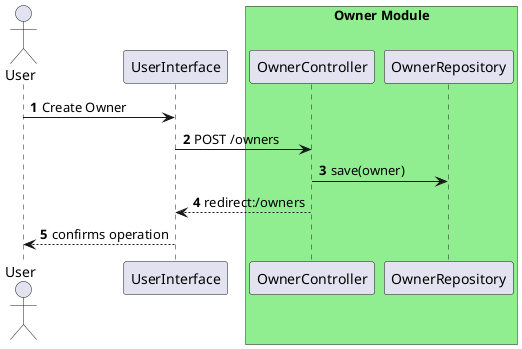 @startuml deleteOwner_SD_Async
'https://plantuml.com/sequence-diagram

autonumber

actor User
participant UserInterface


box "Owner Module" #LightGreen
    participant OwnerController
    participant OwnerRepository
end box

User -> UserInterface: Create Owner
UserInterface -> OwnerController: POST /owners


OwnerController -> OwnerRepository: save(owner)
OwnerController --> UserInterface: redirect:/owners
UserInterface --> User: confirms operation
@enduml

